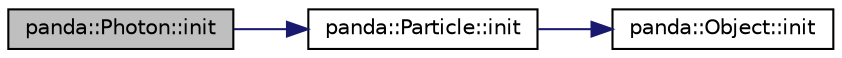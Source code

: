 digraph "panda::Photon::init"
{
 // INTERACTIVE_SVG=YES
  edge [fontname="Helvetica",fontsize="10",labelfontname="Helvetica",labelfontsize="10"];
  node [fontname="Helvetica",fontsize="10",shape=record];
  rankdir="LR";
  Node1 [label="panda::Photon::init",height=0.2,width=0.4,color="black", fillcolor="grey75", style="filled" fontcolor="black"];
  Node1 -> Node2 [color="midnightblue",fontsize="10",style="solid"];
  Node2 [label="panda::Particle::init",height=0.2,width=0.4,color="black", fillcolor="white", style="filled",URL="$classpanda_1_1Particle.html#a56ba0060e9e37322f98e2f30c3583dd3",tooltip="Reset object state. "];
  Node2 -> Node3 [color="midnightblue",fontsize="10",style="solid"];
  Node3 [label="panda::Object::init",height=0.2,width=0.4,color="black", fillcolor="white", style="filled",URL="$classpanda_1_1Object.html#a204960e5f165a28176f9b4a42b9ea90c",tooltip="Reset object state. "];
}
